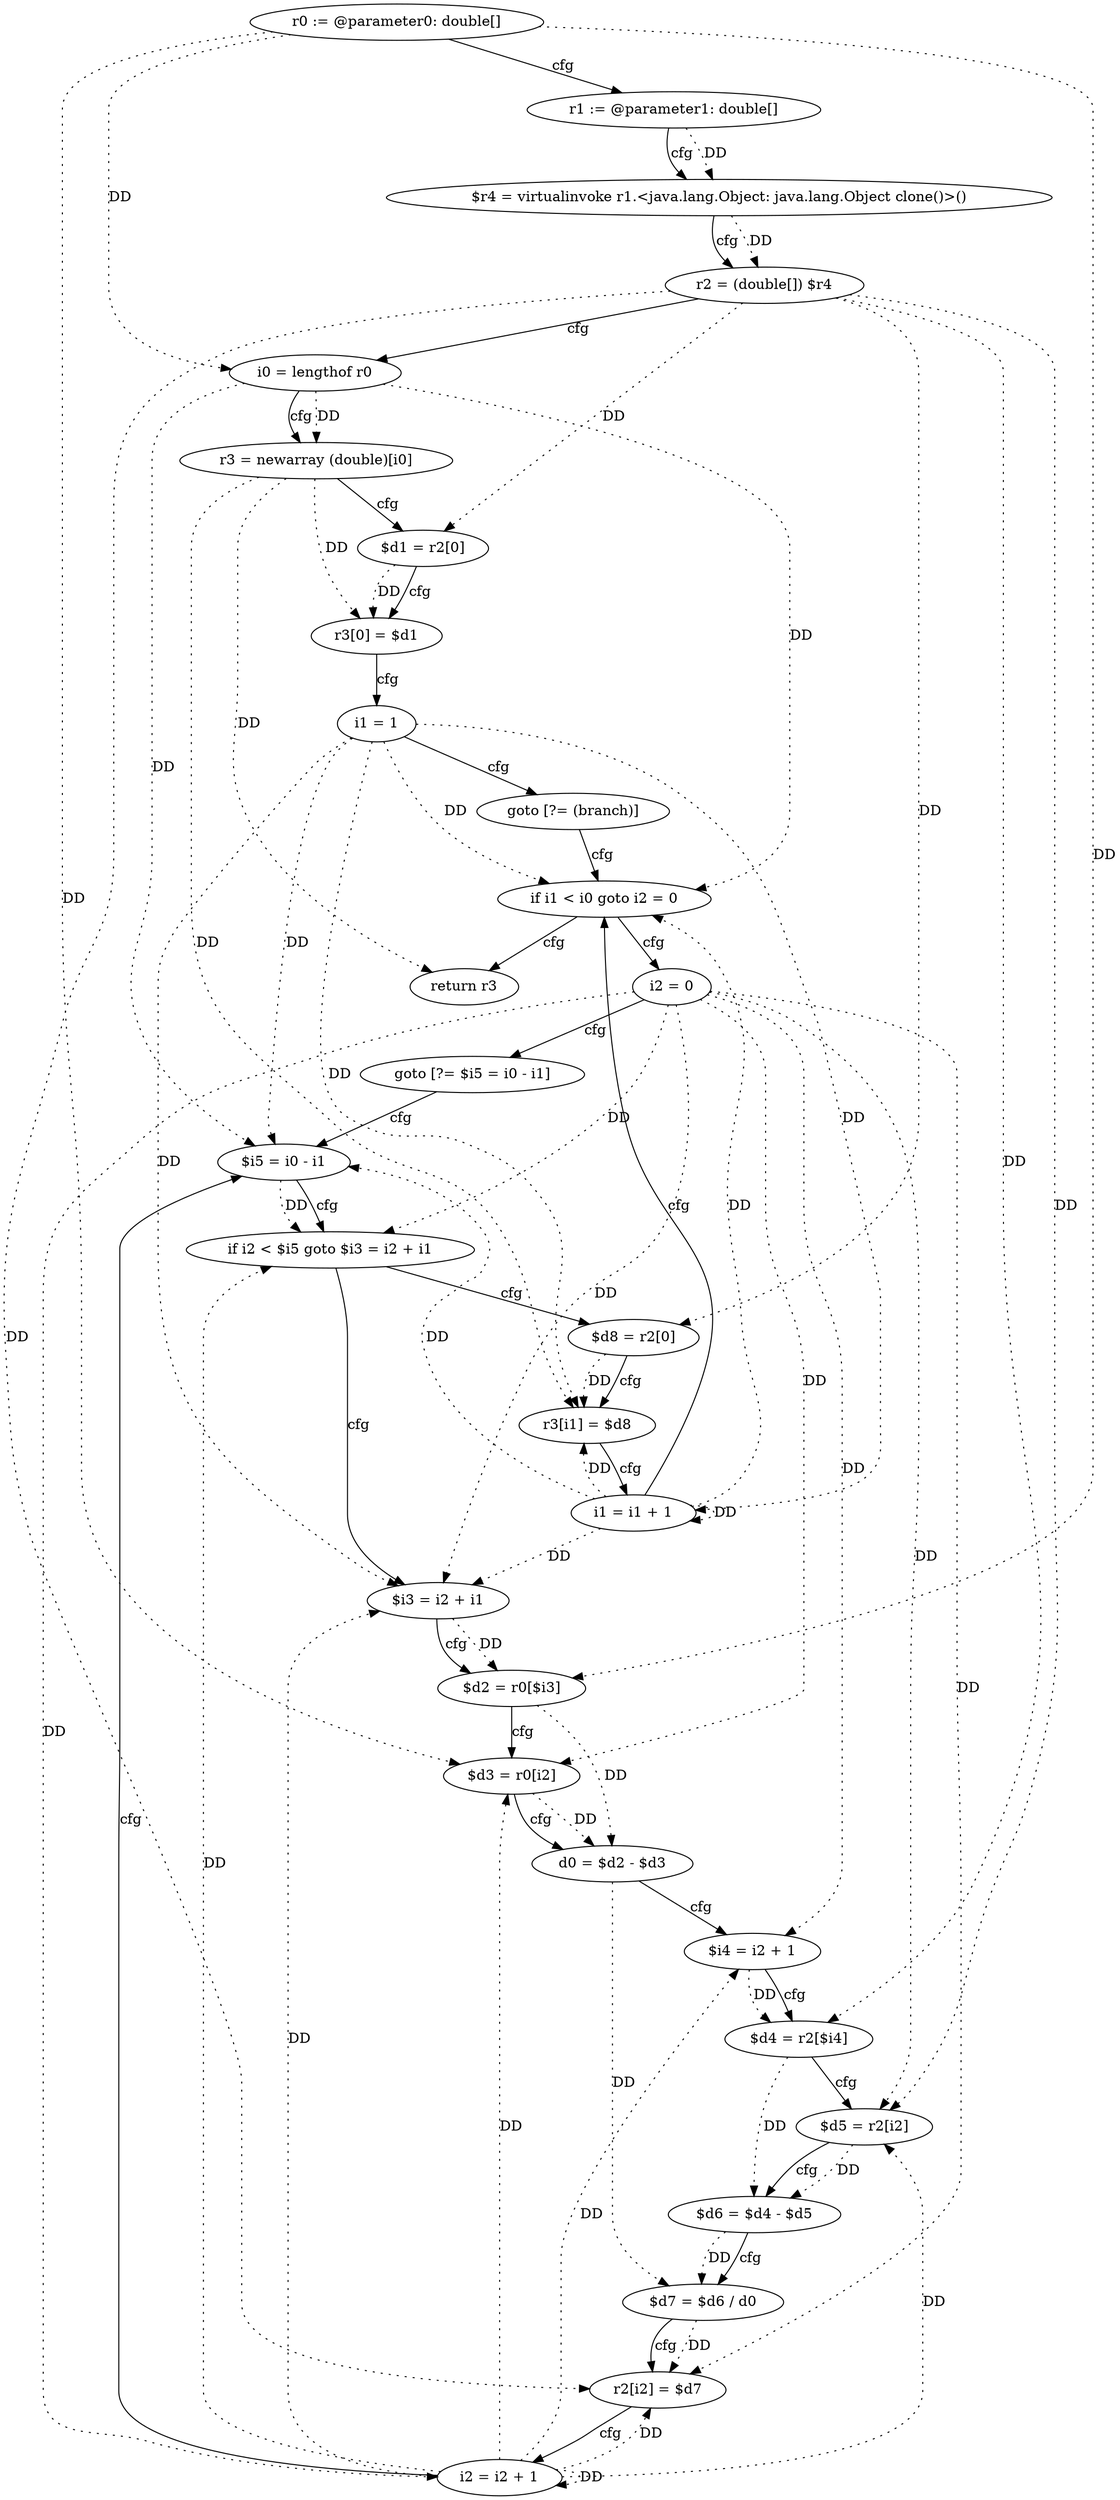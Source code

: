 digraph "computeDividedDifference" {
    "0" [label="r0 := @parameter0: double[]",];
    "1" [label="r1 := @parameter1: double[]",];
    "2" [label="$r4 = virtualinvoke r1.<java.lang.Object: java.lang.Object clone()>()",];
    "3" [label="r2 = (double[]) $r4",];
    "4" [label="i0 = lengthof r0",];
    "5" [label="r3 = newarray (double)[i0]",];
    "6" [label="$d1 = r2[0]",];
    "7" [label="r3[0] = $d1",];
    "8" [label="i1 = 1",];
    "9" [label="goto [?= (branch)]",];
    "10" [label="i2 = 0",];
    "11" [label="goto [?= $i5 = i0 - i1]",];
    "12" [label="$i3 = i2 + i1",];
    "13" [label="$d2 = r0[$i3]",];
    "14" [label="$d3 = r0[i2]",];
    "15" [label="d0 = $d2 - $d3",];
    "16" [label="$i4 = i2 + 1",];
    "17" [label="$d4 = r2[$i4]",];
    "18" [label="$d5 = r2[i2]",];
    "19" [label="$d6 = $d4 - $d5",];
    "20" [label="$d7 = $d6 / d0",];
    "21" [label="r2[i2] = $d7",];
    "22" [label="i2 = i2 + 1",];
    "23" [label="$i5 = i0 - i1",];
    "24" [label="if i2 < $i5 goto $i3 = i2 + i1",];
    "25" [label="$d8 = r2[0]",];
    "26" [label="r3[i1] = $d8",];
    "27" [label="i1 = i1 + 1",];
    "28" [label="if i1 < i0 goto i2 = 0",];
    "29" [label="return r3",];
    "0"->"4" [label="DD",style=dotted,];
    "0"->"13" [label="DD",style=dotted,];
    "0"->"14" [label="DD",style=dotted,];
    "1"->"2" [label="DD",style=dotted,];
    "2"->"3" [label="DD",style=dotted,];
    "3"->"6" [label="DD",style=dotted,];
    "3"->"17" [label="DD",style=dotted,];
    "3"->"18" [label="DD",style=dotted,];
    "3"->"21" [label="DD",style=dotted,];
    "3"->"25" [label="DD",style=dotted,];
    "4"->"5" [label="DD",style=dotted,];
    "4"->"23" [label="DD",style=dotted,];
    "4"->"28" [label="DD",style=dotted,];
    "5"->"7" [label="DD",style=dotted,];
    "5"->"26" [label="DD",style=dotted,];
    "5"->"29" [label="DD",style=dotted,];
    "6"->"7" [label="DD",style=dotted,];
    "8"->"12" [label="DD",style=dotted,];
    "8"->"23" [label="DD",style=dotted,];
    "8"->"26" [label="DD",style=dotted,];
    "8"->"27" [label="DD",style=dotted,];
    "8"->"28" [label="DD",style=dotted,];
    "10"->"12" [label="DD",style=dotted,];
    "10"->"14" [label="DD",style=dotted,];
    "10"->"16" [label="DD",style=dotted,];
    "10"->"18" [label="DD",style=dotted,];
    "10"->"21" [label="DD",style=dotted,];
    "10"->"22" [label="DD",style=dotted,];
    "10"->"24" [label="DD",style=dotted,];
    "12"->"13" [label="DD",style=dotted,];
    "13"->"15" [label="DD",style=dotted,];
    "14"->"15" [label="DD",style=dotted,];
    "15"->"20" [label="DD",style=dotted,];
    "16"->"17" [label="DD",style=dotted,];
    "17"->"19" [label="DD",style=dotted,];
    "18"->"19" [label="DD",style=dotted,];
    "19"->"20" [label="DD",style=dotted,];
    "20"->"21" [label="DD",style=dotted,];
    "22"->"12" [label="DD",style=dotted,];
    "22"->"14" [label="DD",style=dotted,];
    "22"->"16" [label="DD",style=dotted,];
    "22"->"18" [label="DD",style=dotted,];
    "22"->"21" [label="DD",style=dotted,];
    "22"->"22" [label="DD",style=dotted,];
    "22"->"24" [label="DD",style=dotted,];
    "23"->"24" [label="DD",style=dotted,];
    "25"->"26" [label="DD",style=dotted,];
    "27"->"12" [label="DD",style=dotted,];
    "27"->"23" [label="DD",style=dotted,];
    "27"->"26" [label="DD",style=dotted,];
    "27"->"27" [label="DD",style=dotted,];
    "27"->"28" [label="DD",style=dotted,];
    "0"->"1" [label="cfg",];
    "1"->"2" [label="cfg",];
    "2"->"3" [label="cfg",];
    "3"->"4" [label="cfg",];
    "4"->"5" [label="cfg",];
    "5"->"6" [label="cfg",];
    "6"->"7" [label="cfg",];
    "7"->"8" [label="cfg",];
    "8"->"9" [label="cfg",];
    "9"->"28" [label="cfg",];
    "10"->"11" [label="cfg",];
    "11"->"23" [label="cfg",];
    "12"->"13" [label="cfg",];
    "13"->"14" [label="cfg",];
    "14"->"15" [label="cfg",];
    "15"->"16" [label="cfg",];
    "16"->"17" [label="cfg",];
    "17"->"18" [label="cfg",];
    "18"->"19" [label="cfg",];
    "19"->"20" [label="cfg",];
    "20"->"21" [label="cfg",];
    "21"->"22" [label="cfg",];
    "22"->"23" [label="cfg",];
    "23"->"24" [label="cfg",];
    "24"->"25" [label="cfg",];
    "24"->"12" [label="cfg",];
    "25"->"26" [label="cfg",];
    "26"->"27" [label="cfg",];
    "27"->"28" [label="cfg",];
    "28"->"29" [label="cfg",];
    "28"->"10" [label="cfg",];
}
